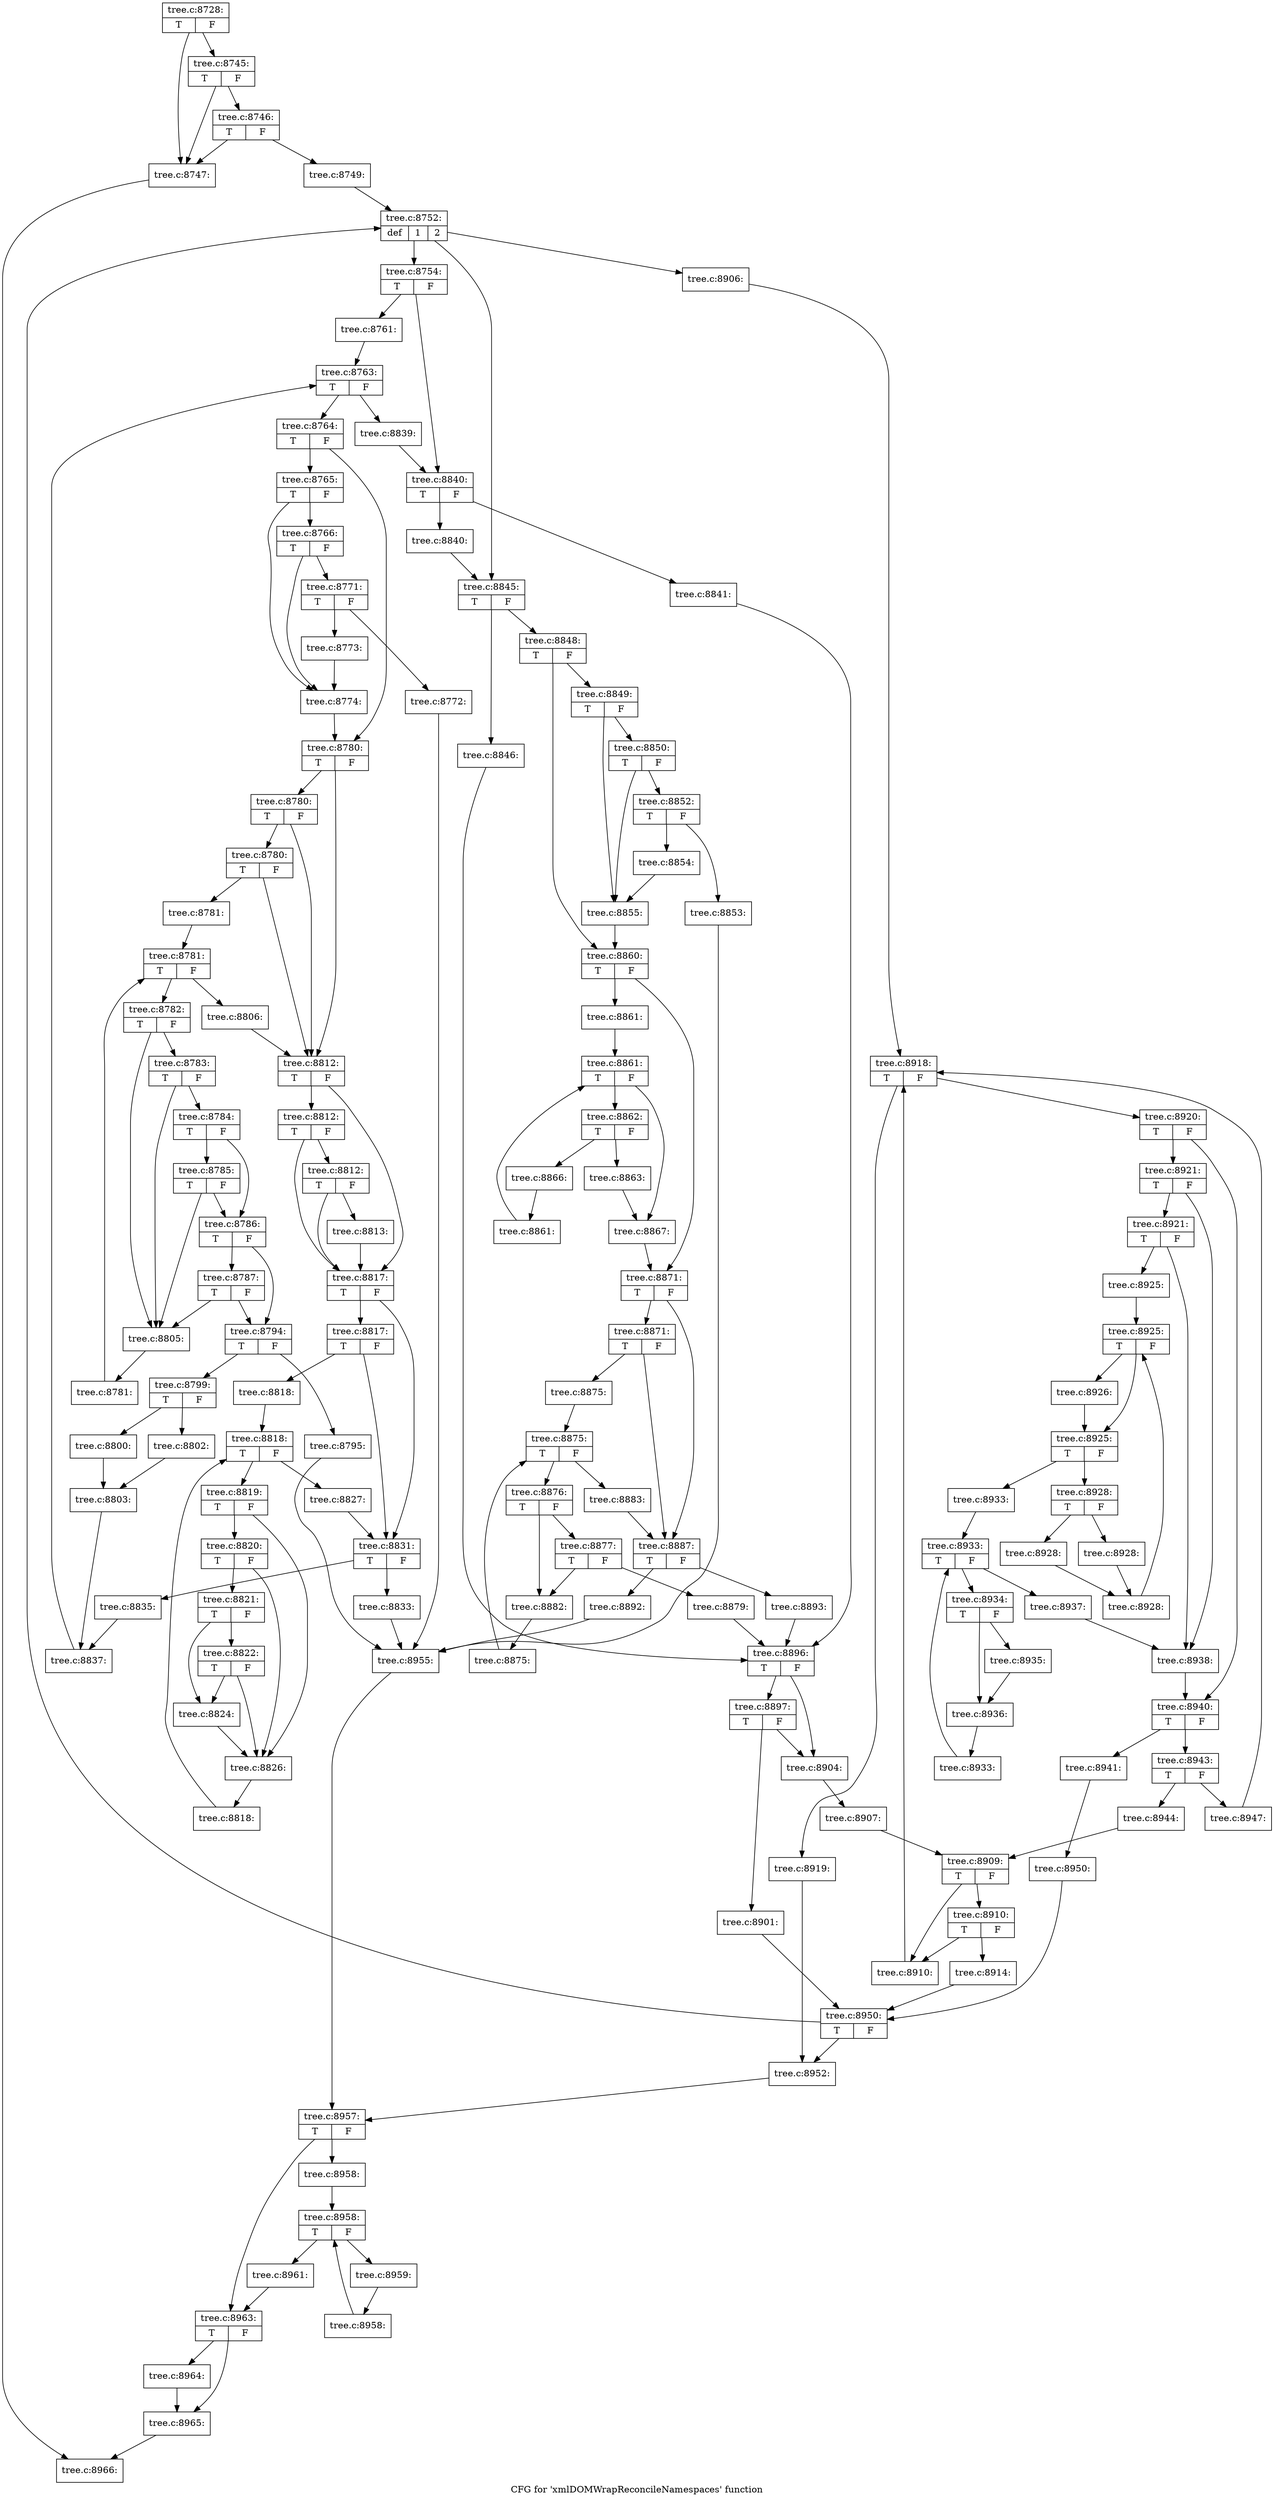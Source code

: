 digraph "CFG for 'xmlDOMWrapReconcileNamespaces' function" {
	label="CFG for 'xmlDOMWrapReconcileNamespaces' function";

	Node0x46f9af0 [shape=record,label="{tree.c:8728:|{<s0>T|<s1>F}}"];
	Node0x46f9af0 -> Node0x41e7bb0;
	Node0x46f9af0 -> Node0x41e7cd0;
	Node0x41e7cd0 [shape=record,label="{tree.c:8745:|{<s0>T|<s1>F}}"];
	Node0x41e7cd0 -> Node0x41e7bb0;
	Node0x41e7cd0 -> Node0x41e7c50;
	Node0x41e7c50 [shape=record,label="{tree.c:8746:|{<s0>T|<s1>F}}"];
	Node0x41e7c50 -> Node0x41e7bb0;
	Node0x41e7c50 -> Node0x41e7c00;
	Node0x41e7bb0 [shape=record,label="{tree.c:8747:}"];
	Node0x41e7bb0 -> Node0x46ffbc0;
	Node0x41e7c00 [shape=record,label="{tree.c:8749:}"];
	Node0x41e7c00 -> Node0x41e8c90;
	Node0x41e8c90 [shape=record,label="{tree.c:8752:|{<s0>def|<s1>1|<s2>2}}"];
	Node0x41e8c90 -> Node0x41e9160;
	Node0x41e8c90 -> Node0x41e94a0;
	Node0x41e8c90 -> Node0x4751010;
	Node0x41e94a0 [shape=record,label="{tree.c:8754:|{<s0>T|<s1>F}}"];
	Node0x41e94a0 -> Node0x41e98d0;
	Node0x41e94a0 -> Node0x41e9920;
	Node0x41e98d0 [shape=record,label="{tree.c:8761:}"];
	Node0x41e98d0 -> Node0x41ea0f0;
	Node0x41ea0f0 [shape=record,label="{tree.c:8763:|{<s0>T|<s1>F}}"];
	Node0x41ea0f0 -> Node0x41ea4e0;
	Node0x41ea0f0 -> Node0x41ea310;
	Node0x41ea4e0 [shape=record,label="{tree.c:8764:|{<s0>T|<s1>F}}"];
	Node0x41ea4e0 -> Node0x41ea6f0;
	Node0x41ea4e0 -> Node0x41ea6a0;
	Node0x41ea6a0 [shape=record,label="{tree.c:8765:|{<s0>T|<s1>F}}"];
	Node0x41ea6a0 -> Node0x41ea9b0;
	Node0x41ea6a0 -> Node0x41ea960;
	Node0x41ea9b0 [shape=record,label="{tree.c:8766:|{<s0>T|<s1>F}}"];
	Node0x41ea9b0 -> Node0x41ea910;
	Node0x41ea9b0 -> Node0x41ea960;
	Node0x41ea910 [shape=record,label="{tree.c:8771:|{<s0>T|<s1>F}}"];
	Node0x41ea910 -> Node0x47461f0;
	Node0x41ea910 -> Node0x4746240;
	Node0x47461f0 [shape=record,label="{tree.c:8772:}"];
	Node0x47461f0 -> Node0x4746fe0;
	Node0x4746240 [shape=record,label="{tree.c:8773:}"];
	Node0x4746240 -> Node0x41ea960;
	Node0x41ea960 [shape=record,label="{tree.c:8774:}"];
	Node0x41ea960 -> Node0x41ea6f0;
	Node0x41ea6f0 [shape=record,label="{tree.c:8780:|{<s0>T|<s1>F}}"];
	Node0x41ea6f0 -> Node0x4746890;
	Node0x41ea6f0 -> Node0x4746d50;
	Node0x4746890 [shape=record,label="{tree.c:8780:|{<s0>T|<s1>F}}"];
	Node0x4746890 -> Node0x4746ab0;
	Node0x4746890 -> Node0x4746d50;
	Node0x4746ab0 [shape=record,label="{tree.c:8780:|{<s0>T|<s1>F}}"];
	Node0x4746ab0 -> Node0x4746d00;
	Node0x4746ab0 -> Node0x4746d50;
	Node0x4746d00 [shape=record,label="{tree.c:8781:}"];
	Node0x4746d00 -> Node0x4747ff0;
	Node0x4747ff0 [shape=record,label="{tree.c:8781:|{<s0>T|<s1>F}}"];
	Node0x4747ff0 -> Node0x47482a0;
	Node0x4747ff0 -> Node0x4747db0;
	Node0x47482a0 [shape=record,label="{tree.c:8782:|{<s0>T|<s1>F}}"];
	Node0x47482a0 -> Node0x4748720;
	Node0x47482a0 -> Node0x47485d0;
	Node0x4748720 [shape=record,label="{tree.c:8783:|{<s0>T|<s1>F}}"];
	Node0x4748720 -> Node0x47486a0;
	Node0x4748720 -> Node0x47485d0;
	Node0x47486a0 [shape=record,label="{tree.c:8784:|{<s0>T|<s1>F}}"];
	Node0x47486a0 -> Node0x4748620;
	Node0x47486a0 -> Node0x4748db0;
	Node0x4748db0 [shape=record,label="{tree.c:8785:|{<s0>T|<s1>F}}"];
	Node0x4748db0 -> Node0x4748620;
	Node0x4748db0 -> Node0x47485d0;
	Node0x4748620 [shape=record,label="{tree.c:8786:|{<s0>T|<s1>F}}"];
	Node0x4748620 -> Node0x4748580;
	Node0x4748620 -> Node0x4749a50;
	Node0x4749a50 [shape=record,label="{tree.c:8787:|{<s0>T|<s1>F}}"];
	Node0x4749a50 -> Node0x4748580;
	Node0x4749a50 -> Node0x47485d0;
	Node0x4748580 [shape=record,label="{tree.c:8794:|{<s0>T|<s1>F}}"];
	Node0x4748580 -> Node0x474a860;
	Node0x4748580 -> Node0x474a8b0;
	Node0x474a860 [shape=record,label="{tree.c:8795:}"];
	Node0x474a860 -> Node0x4746fe0;
	Node0x474a8b0 [shape=record,label="{tree.c:8799:|{<s0>T|<s1>F}}"];
	Node0x474a8b0 -> Node0x474b090;
	Node0x474a8b0 -> Node0x474b130;
	Node0x474b090 [shape=record,label="{tree.c:8800:}"];
	Node0x474b090 -> Node0x474b0e0;
	Node0x474b130 [shape=record,label="{tree.c:8802:}"];
	Node0x474b130 -> Node0x474b0e0;
	Node0x474b0e0 [shape=record,label="{tree.c:8803:}"];
	Node0x474b0e0 -> Node0x474bbb0;
	Node0x47485d0 [shape=record,label="{tree.c:8805:}"];
	Node0x47485d0 -> Node0x4748210;
	Node0x4748210 [shape=record,label="{tree.c:8781:}"];
	Node0x4748210 -> Node0x4747ff0;
	Node0x4747db0 [shape=record,label="{tree.c:8806:}"];
	Node0x4747db0 -> Node0x4746d50;
	Node0x4746d50 [shape=record,label="{tree.c:8812:|{<s0>T|<s1>F}}"];
	Node0x4746d50 -> Node0x474c2d0;
	Node0x4746d50 -> Node0x474c200;
	Node0x474c2d0 [shape=record,label="{tree.c:8812:|{<s0>T|<s1>F}}"];
	Node0x474c2d0 -> Node0x474c250;
	Node0x474c2d0 -> Node0x474c200;
	Node0x474c250 [shape=record,label="{tree.c:8812:|{<s0>T|<s1>F}}"];
	Node0x474c250 -> Node0x474c1b0;
	Node0x474c250 -> Node0x474c200;
	Node0x474c1b0 [shape=record,label="{tree.c:8813:}"];
	Node0x474c1b0 -> Node0x474c200;
	Node0x474c200 [shape=record,label="{tree.c:8817:|{<s0>T|<s1>F}}"];
	Node0x474c200 -> Node0x474cec0;
	Node0x474c200 -> Node0x474ce70;
	Node0x474cec0 [shape=record,label="{tree.c:8817:|{<s0>T|<s1>F}}"];
	Node0x474cec0 -> Node0x474ce20;
	Node0x474cec0 -> Node0x474ce70;
	Node0x474ce20 [shape=record,label="{tree.c:8818:}"];
	Node0x474ce20 -> Node0x474d660;
	Node0x474d660 [shape=record,label="{tree.c:8818:|{<s0>T|<s1>F}}"];
	Node0x474d660 -> Node0x474d910;
	Node0x474d660 -> Node0x474d420;
	Node0x474d910 [shape=record,label="{tree.c:8819:|{<s0>T|<s1>F}}"];
	Node0x474d910 -> Node0x474dd10;
	Node0x474d910 -> Node0x474dc40;
	Node0x474dd10 [shape=record,label="{tree.c:8820:|{<s0>T|<s1>F}}"];
	Node0x474dd10 -> Node0x474dc90;
	Node0x474dd10 -> Node0x474dc40;
	Node0x474dc90 [shape=record,label="{tree.c:8821:|{<s0>T|<s1>F}}"];
	Node0x474dc90 -> Node0x474dbf0;
	Node0x474dc90 -> Node0x474e3a0;
	Node0x474e3a0 [shape=record,label="{tree.c:8822:|{<s0>T|<s1>F}}"];
	Node0x474e3a0 -> Node0x474dbf0;
	Node0x474e3a0 -> Node0x474dc40;
	Node0x474dbf0 [shape=record,label="{tree.c:8824:}"];
	Node0x474dbf0 -> Node0x474dc40;
	Node0x474dc40 [shape=record,label="{tree.c:8826:}"];
	Node0x474dc40 -> Node0x474d880;
	Node0x474d880 [shape=record,label="{tree.c:8818:}"];
	Node0x474d880 -> Node0x474d660;
	Node0x474d420 [shape=record,label="{tree.c:8827:}"];
	Node0x474d420 -> Node0x474ce70;
	Node0x474ce70 [shape=record,label="{tree.c:8831:|{<s0>T|<s1>F}}"];
	Node0x474ce70 -> Node0x474f8d0;
	Node0x474ce70 -> Node0x474f920;
	Node0x474f8d0 [shape=record,label="{tree.c:8833:}"];
	Node0x474f8d0 -> Node0x4746fe0;
	Node0x474f920 [shape=record,label="{tree.c:8835:}"];
	Node0x474f920 -> Node0x474bbb0;
	Node0x474bbb0 [shape=record,label="{tree.c:8837:}"];
	Node0x474bbb0 -> Node0x41ea0f0;
	Node0x41ea310 [shape=record,label="{tree.c:8839:}"];
	Node0x41ea310 -> Node0x41e9920;
	Node0x41e9920 [shape=record,label="{tree.c:8840:|{<s0>T|<s1>F}}"];
	Node0x41e9920 -> Node0x4750d10;
	Node0x41e9920 -> Node0x47502d0;
	Node0x47502d0 [shape=record,label="{tree.c:8841:}"];
	Node0x47502d0 -> Node0x4750f30;
	Node0x4750d10 [shape=record,label="{tree.c:8840:}"];
	Node0x4750d10 -> Node0x4751010;
	Node0x4751010 [shape=record,label="{tree.c:8845:|{<s0>T|<s1>F}}"];
	Node0x4751010 -> Node0x4751120;
	Node0x4751010 -> Node0x4751170;
	Node0x4751120 [shape=record,label="{tree.c:8846:}"];
	Node0x4751120 -> Node0x4750f30;
	Node0x4751170 [shape=record,label="{tree.c:8848:|{<s0>T|<s1>F}}"];
	Node0x4751170 -> Node0x4751660;
	Node0x4751170 -> Node0x4751610;
	Node0x4751610 [shape=record,label="{tree.c:8849:|{<s0>T|<s1>F}}"];
	Node0x4751610 -> Node0x4751980;
	Node0x4751610 -> Node0x4751930;
	Node0x4751980 [shape=record,label="{tree.c:8850:|{<s0>T|<s1>F}}"];
	Node0x4751980 -> Node0x47518e0;
	Node0x4751980 -> Node0x4751930;
	Node0x47518e0 [shape=record,label="{tree.c:8852:|{<s0>T|<s1>F}}"];
	Node0x47518e0 -> Node0x4752470;
	Node0x47518e0 -> Node0x47524c0;
	Node0x4752470 [shape=record,label="{tree.c:8853:}"];
	Node0x4752470 -> Node0x4746fe0;
	Node0x47524c0 [shape=record,label="{tree.c:8854:}"];
	Node0x47524c0 -> Node0x4751930;
	Node0x4751930 [shape=record,label="{tree.c:8855:}"];
	Node0x4751930 -> Node0x4751660;
	Node0x4751660 [shape=record,label="{tree.c:8860:|{<s0>T|<s1>F}}"];
	Node0x4751660 -> Node0x4752d80;
	Node0x4751660 -> Node0x4752dd0;
	Node0x4752d80 [shape=record,label="{tree.c:8861:}"];
	Node0x4752d80 -> Node0x47532c0;
	Node0x47532c0 [shape=record,label="{tree.c:8861:|{<s0>T|<s1>F}}"];
	Node0x47532c0 -> Node0x4753520;
	Node0x47532c0 -> Node0x4753020;
	Node0x4753520 [shape=record,label="{tree.c:8862:|{<s0>T|<s1>F}}"];
	Node0x4753520 -> Node0x4753840;
	Node0x4753520 -> Node0x4753890;
	Node0x4753840 [shape=record,label="{tree.c:8863:}"];
	Node0x4753840 -> Node0x4753020;
	Node0x4753890 [shape=record,label="{tree.c:8866:}"];
	Node0x4753890 -> Node0x47534d0;
	Node0x47534d0 [shape=record,label="{tree.c:8861:}"];
	Node0x47534d0 -> Node0x47532c0;
	Node0x4753020 [shape=record,label="{tree.c:8867:}"];
	Node0x4753020 -> Node0x4752dd0;
	Node0x4752dd0 [shape=record,label="{tree.c:8871:|{<s0>T|<s1>F}}"];
	Node0x4752dd0 -> Node0x4754b90;
	Node0x4752dd0 -> Node0x4754b40;
	Node0x4754b90 [shape=record,label="{tree.c:8871:|{<s0>T|<s1>F}}"];
	Node0x4754b90 -> Node0x4754af0;
	Node0x4754b90 -> Node0x4754b40;
	Node0x4754af0 [shape=record,label="{tree.c:8875:}"];
	Node0x4754af0 -> Node0x47552b0;
	Node0x47552b0 [shape=record,label="{tree.c:8875:|{<s0>T|<s1>F}}"];
	Node0x47552b0 -> Node0x47554e0;
	Node0x47552b0 -> Node0x47550b0;
	Node0x47554e0 [shape=record,label="{tree.c:8876:|{<s0>T|<s1>F}}"];
	Node0x47554e0 -> Node0x47557e0;
	Node0x47554e0 -> Node0x4755790;
	Node0x47557e0 [shape=record,label="{tree.c:8877:|{<s0>T|<s1>F}}"];
	Node0x47557e0 -> Node0x4755740;
	Node0x47557e0 -> Node0x4755790;
	Node0x4755740 [shape=record,label="{tree.c:8879:}"];
	Node0x4755740 -> Node0x4750f30;
	Node0x4755790 [shape=record,label="{tree.c:8882:}"];
	Node0x4755790 -> Node0x4755490;
	Node0x4755490 [shape=record,label="{tree.c:8875:}"];
	Node0x4755490 -> Node0x47552b0;
	Node0x47550b0 [shape=record,label="{tree.c:8883:}"];
	Node0x47550b0 -> Node0x4754b40;
	Node0x4754b40 [shape=record,label="{tree.c:8887:|{<s0>T|<s1>F}}"];
	Node0x4754b40 -> Node0x4756950;
	Node0x4754b40 -> Node0x47569a0;
	Node0x4756950 [shape=record,label="{tree.c:8892:}"];
	Node0x4756950 -> Node0x4746fe0;
	Node0x47569a0 [shape=record,label="{tree.c:8893:}"];
	Node0x47569a0 -> Node0x4750f30;
	Node0x4750f30 [shape=record,label="{tree.c:8896:|{<s0>T|<s1>F}}"];
	Node0x4750f30 -> Node0x4758230;
	Node0x4750f30 -> Node0x47576f0;
	Node0x4758230 [shape=record,label="{tree.c:8897:|{<s0>T|<s1>F}}"];
	Node0x4758230 -> Node0x47573c0;
	Node0x4758230 -> Node0x47576f0;
	Node0x47573c0 [shape=record,label="{tree.c:8901:}"];
	Node0x47573c0 -> Node0x41e8c40;
	Node0x47576f0 [shape=record,label="{tree.c:8904:}"];
	Node0x47576f0 -> Node0x41e8f50;
	Node0x41e9160 [shape=record,label="{tree.c:8906:}"];
	Node0x41e9160 -> Node0x4758e80;
	Node0x41e8f50 [shape=record,label="{tree.c:8907:}"];
	Node0x41e8f50 -> Node0x4758f90;
	Node0x4758f90 [shape=record,label="{tree.c:8909:|{<s0>T|<s1>F}}"];
	Node0x4758f90 -> Node0x4759140;
	Node0x4758f90 -> Node0x47590f0;
	Node0x4759140 [shape=record,label="{tree.c:8910:|{<s0>T|<s1>F}}"];
	Node0x4759140 -> Node0x47590a0;
	Node0x4759140 -> Node0x47590f0;
	Node0x47590a0 [shape=record,label="{tree.c:8914:}"];
	Node0x47590a0 -> Node0x41e8c40;
	Node0x47590f0 [shape=record,label="{tree.c:8910:}"];
	Node0x47590f0 -> Node0x4758e80;
	Node0x4758e80 [shape=record,label="{tree.c:8918:|{<s0>T|<s1>F}}"];
	Node0x4758e80 -> Node0x4759d00;
	Node0x4758e80 -> Node0x4759d50;
	Node0x4759d00 [shape=record,label="{tree.c:8919:}"];
	Node0x4759d00 -> Node0x41e8bf0;
	Node0x4759d50 [shape=record,label="{tree.c:8920:|{<s0>T|<s1>F}}"];
	Node0x4759d50 -> Node0x475a120;
	Node0x4759d50 -> Node0x475a170;
	Node0x475a120 [shape=record,label="{tree.c:8921:|{<s0>T|<s1>F}}"];
	Node0x475a120 -> Node0x475a680;
	Node0x475a120 -> Node0x475a630;
	Node0x475a680 [shape=record,label="{tree.c:8921:|{<s0>T|<s1>F}}"];
	Node0x475a680 -> Node0x475a5e0;
	Node0x475a680 -> Node0x475a630;
	Node0x475a5e0 [shape=record,label="{tree.c:8925:}"];
	Node0x475a5e0 -> Node0x475ab40;
	Node0x475ab40 [shape=record,label="{tree.c:8925:|{<s0>T|<s1>F}}"];
	Node0x475ab40 -> Node0x475ad90;
	Node0x475ab40 -> Node0x475ad40;
	Node0x475ad90 [shape=record,label="{tree.c:8926:}"];
	Node0x475ad90 -> Node0x475ad40;
	Node0x475ad40 [shape=record,label="{tree.c:8925:|{<s0>T|<s1>F}}"];
	Node0x475ad40 -> Node0x475b5e0;
	Node0x475ad40 -> Node0x475acc0;
	Node0x475b5e0 [shape=record,label="{tree.c:8928:|{<s0>T|<s1>F}}"];
	Node0x475b5e0 -> Node0x475bb80;
	Node0x475b5e0 -> Node0x475bc20;
	Node0x475bb80 [shape=record,label="{tree.c:8928:}"];
	Node0x475bb80 -> Node0x475bbd0;
	Node0x475bc20 [shape=record,label="{tree.c:8928:}"];
	Node0x475bc20 -> Node0x475bbd0;
	Node0x475bbd0 [shape=record,label="{tree.c:8928:}"];
	Node0x475bbd0 -> Node0x475ab40;
	Node0x475acc0 [shape=record,label="{tree.c:8933:}"];
	Node0x475acc0 -> Node0x475cbb0;
	Node0x475cbb0 [shape=record,label="{tree.c:8933:|{<s0>T|<s1>F}}"];
	Node0x475cbb0 -> Node0x475cde0;
	Node0x475cbb0 -> Node0x475c950;
	Node0x475cde0 [shape=record,label="{tree.c:8934:|{<s0>T|<s1>F}}"];
	Node0x475cde0 -> Node0x475d040;
	Node0x475cde0 -> Node0x475d090;
	Node0x475d040 [shape=record,label="{tree.c:8935:}"];
	Node0x475d040 -> Node0x475d090;
	Node0x475d090 [shape=record,label="{tree.c:8936:}"];
	Node0x475d090 -> Node0x475cd90;
	Node0x475cd90 [shape=record,label="{tree.c:8933:}"];
	Node0x475cd90 -> Node0x475cbb0;
	Node0x475c950 [shape=record,label="{tree.c:8937:}"];
	Node0x475c950 -> Node0x475a630;
	Node0x475a630 [shape=record,label="{tree.c:8938:}"];
	Node0x475a630 -> Node0x475a170;
	Node0x475a170 [shape=record,label="{tree.c:8940:|{<s0>T|<s1>F}}"];
	Node0x475a170 -> Node0x475dd60;
	Node0x475a170 -> Node0x475de00;
	Node0x475dd60 [shape=record,label="{tree.c:8941:}"];
	Node0x475dd60 -> Node0x475ddb0;
	Node0x475de00 [shape=record,label="{tree.c:8943:|{<s0>T|<s1>F}}"];
	Node0x475de00 -> Node0x475e510;
	Node0x475de00 -> Node0x475e560;
	Node0x475e510 [shape=record,label="{tree.c:8944:}"];
	Node0x475e510 -> Node0x4758f90;
	Node0x475e560 [shape=record,label="{tree.c:8947:}"];
	Node0x475e560 -> Node0x4758e80;
	Node0x475ddb0 [shape=record,label="{tree.c:8950:}"];
	Node0x475ddb0 -> Node0x41e8c40;
	Node0x41e8c40 [shape=record,label="{tree.c:8950:|{<s0>T|<s1>F}}"];
	Node0x41e8c40 -> Node0x41e8c90;
	Node0x41e8c40 -> Node0x41e8bf0;
	Node0x41e8bf0 [shape=record,label="{tree.c:8952:}"];
	Node0x41e8bf0 -> Node0x475f4f0;
	Node0x4746fe0 [shape=record,label="{tree.c:8955:}"];
	Node0x4746fe0 -> Node0x475f4f0;
	Node0x475f4f0 [shape=record,label="{tree.c:8957:|{<s0>T|<s1>F}}"];
	Node0x475f4f0 -> Node0x475f740;
	Node0x475f4f0 -> Node0x475f790;
	Node0x475f740 [shape=record,label="{tree.c:8958:}"];
	Node0x475f740 -> Node0x475fc80;
	Node0x475fc80 [shape=record,label="{tree.c:8958:|{<s0>T|<s1>F}}"];
	Node0x475fc80 -> Node0x475ff60;
	Node0x475fc80 -> Node0x475f9e0;
	Node0x475ff60 [shape=record,label="{tree.c:8959:}"];
	Node0x475ff60 -> Node0x475fed0;
	Node0x475fed0 [shape=record,label="{tree.c:8958:}"];
	Node0x475fed0 -> Node0x475fc80;
	Node0x475f9e0 [shape=record,label="{tree.c:8961:}"];
	Node0x475f9e0 -> Node0x475f790;
	Node0x475f790 [shape=record,label="{tree.c:8963:|{<s0>T|<s1>F}}"];
	Node0x475f790 -> Node0x4760d50;
	Node0x475f790 -> Node0x4760da0;
	Node0x4760d50 [shape=record,label="{tree.c:8964:}"];
	Node0x4760d50 -> Node0x4760da0;
	Node0x4760da0 [shape=record,label="{tree.c:8965:}"];
	Node0x4760da0 -> Node0x46ffbc0;
	Node0x46ffbc0 [shape=record,label="{tree.c:8966:}"];
}

